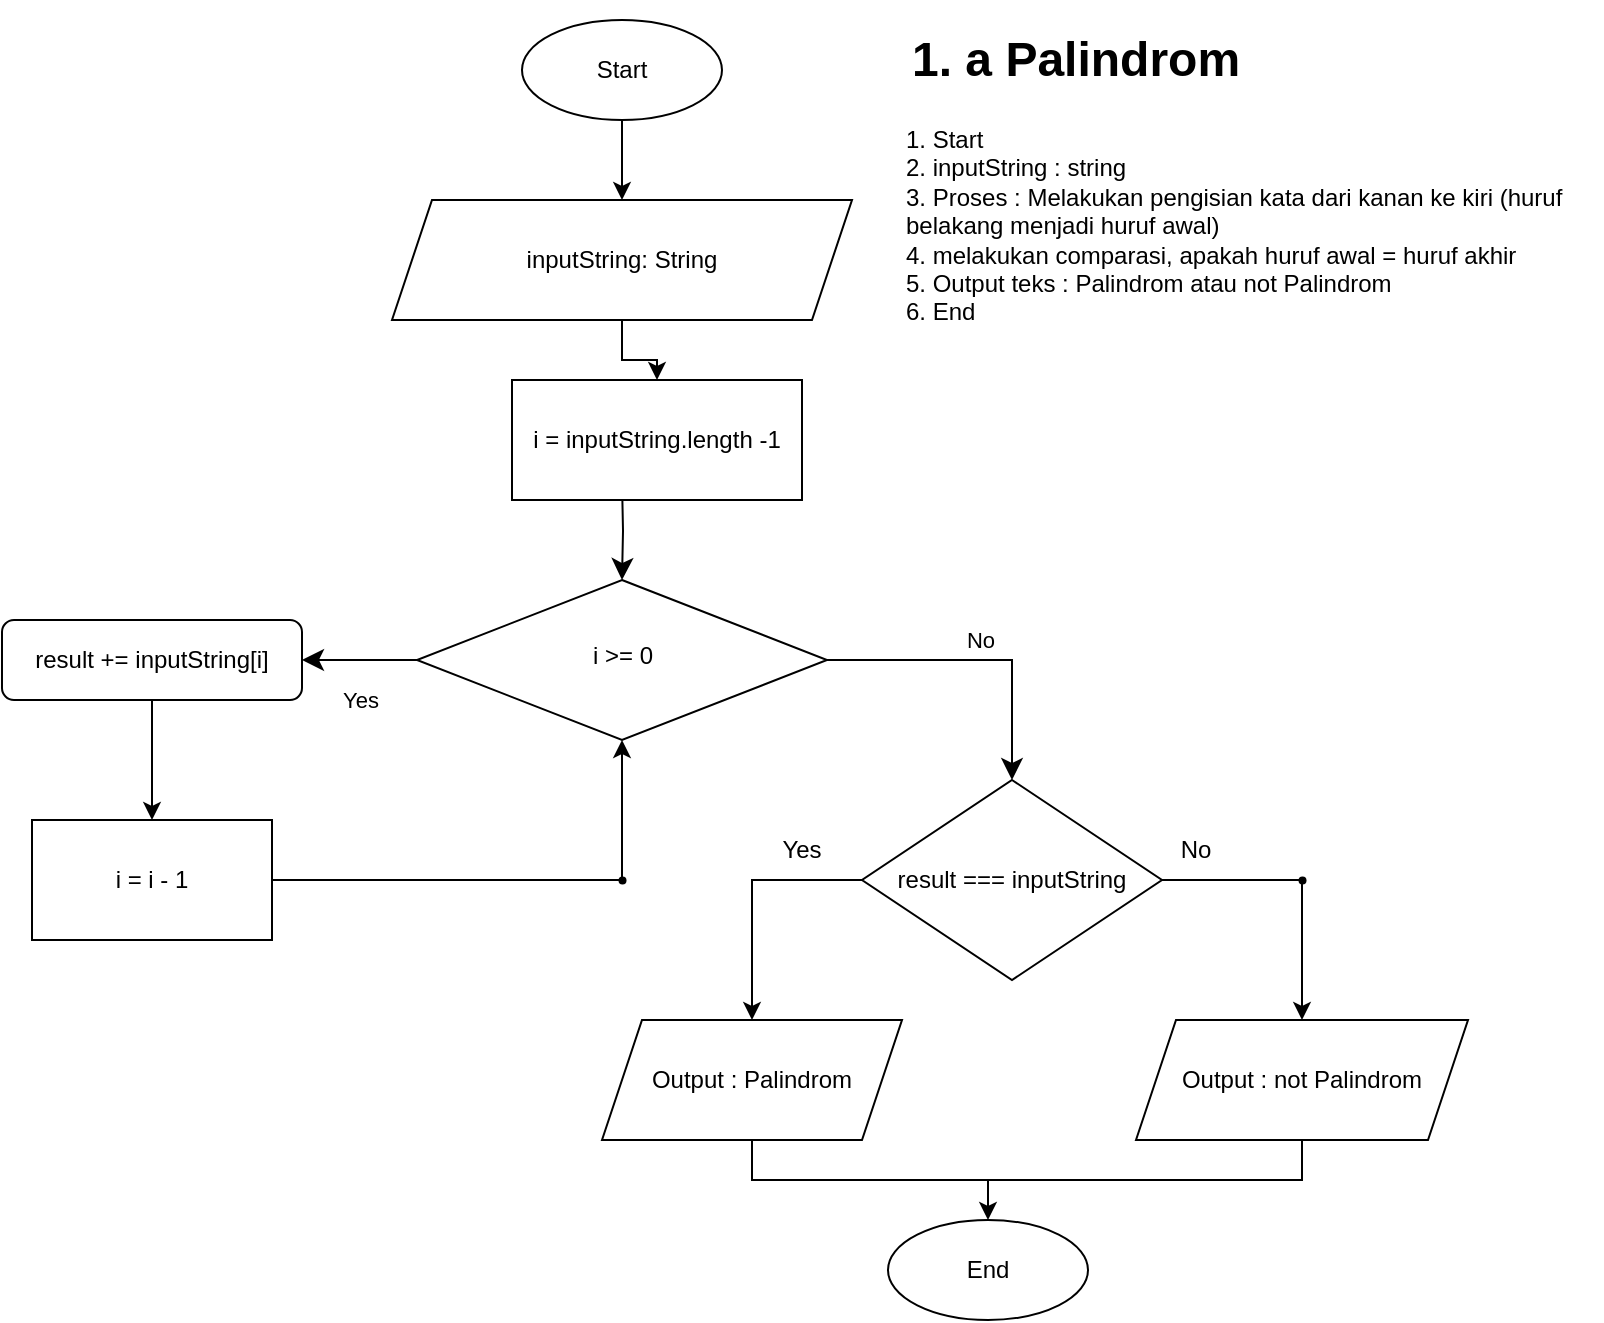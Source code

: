 <mxfile version="20.5.3" type="device"><diagram id="C5RBs43oDa-KdzZeNtuy" name="Page-1"><mxGraphModel dx="1935" dy="482" grid="1" gridSize="10" guides="1" tooltips="1" connect="1" arrows="1" fold="1" page="1" pageScale="1" pageWidth="827" pageHeight="1169" math="0" shadow="0"><root><mxCell id="WIyWlLk6GJQsqaUBKTNV-0"/><mxCell id="WIyWlLk6GJQsqaUBKTNV-1" parent="WIyWlLk6GJQsqaUBKTNV-0"/><mxCell id="WIyWlLk6GJQsqaUBKTNV-2" value="" style="rounded=0;html=1;jettySize=auto;orthogonalLoop=1;fontSize=11;endArrow=classic;endFill=1;endSize=8;strokeWidth=1;shadow=0;labelBackgroundColor=none;edgeStyle=orthogonalEdgeStyle;" parent="WIyWlLk6GJQsqaUBKTNV-1" target="WIyWlLk6GJQsqaUBKTNV-6" edge="1"><mxGeometry relative="1" as="geometry"><mxPoint x="220" y="250" as="sourcePoint"/></mxGeometry></mxCell><mxCell id="WIyWlLk6GJQsqaUBKTNV-4" value="Yes" style="rounded=0;html=1;jettySize=auto;orthogonalLoop=1;fontSize=11;endArrow=classic;endFill=1;endSize=8;strokeWidth=1;shadow=0;labelBackgroundColor=none;edgeStyle=orthogonalEdgeStyle;entryX=1;entryY=0.5;entryDx=0;entryDy=0;" parent="WIyWlLk6GJQsqaUBKTNV-1" source="WIyWlLk6GJQsqaUBKTNV-6" target="WIyWlLk6GJQsqaUBKTNV-12" edge="1"><mxGeometry y="20" relative="1" as="geometry"><mxPoint as="offset"/><mxPoint x="220" y="420" as="targetPoint"/></mxGeometry></mxCell><mxCell id="WIyWlLk6GJQsqaUBKTNV-5" value="No" style="edgeStyle=orthogonalEdgeStyle;rounded=0;html=1;jettySize=auto;orthogonalLoop=1;fontSize=11;endArrow=classic;endFill=1;endSize=8;strokeWidth=1;shadow=0;labelBackgroundColor=none;entryX=0.5;entryY=0;entryDx=0;entryDy=0;" parent="WIyWlLk6GJQsqaUBKTNV-1" source="WIyWlLk6GJQsqaUBKTNV-6" target="SZ1EG_lKAPdXvPGihFEw-21" edge="1"><mxGeometry y="10" relative="1" as="geometry"><mxPoint as="offset"/><mxPoint x="414" y="340" as="targetPoint"/></mxGeometry></mxCell><mxCell id="WIyWlLk6GJQsqaUBKTNV-6" value="i &amp;gt;= 0" style="rhombus;whiteSpace=wrap;html=1;shadow=0;fontFamily=Helvetica;fontSize=12;align=center;strokeWidth=1;spacing=6;spacingTop=-4;" parent="WIyWlLk6GJQsqaUBKTNV-1" vertex="1"><mxGeometry x="117.5" y="300" width="205" height="80" as="geometry"/></mxCell><mxCell id="SZ1EG_lKAPdXvPGihFEw-17" value="" style="edgeStyle=orthogonalEdgeStyle;rounded=0;orthogonalLoop=1;jettySize=auto;html=1;endArrow=classic;endFill=1;" parent="WIyWlLk6GJQsqaUBKTNV-1" source="WIyWlLk6GJQsqaUBKTNV-12" target="SZ1EG_lKAPdXvPGihFEw-16" edge="1"><mxGeometry relative="1" as="geometry"/></mxCell><mxCell id="WIyWlLk6GJQsqaUBKTNV-12" value="result += inputString[i]" style="rounded=1;whiteSpace=wrap;html=1;fontSize=12;glass=0;strokeWidth=1;shadow=0;" parent="WIyWlLk6GJQsqaUBKTNV-1" vertex="1"><mxGeometry x="-90" y="320" width="150" height="40" as="geometry"/></mxCell><mxCell id="SZ1EG_lKAPdXvPGihFEw-9" value="" style="edgeStyle=orthogonalEdgeStyle;rounded=0;orthogonalLoop=1;jettySize=auto;html=1;endArrow=classic;endFill=1;" parent="WIyWlLk6GJQsqaUBKTNV-1" source="SZ1EG_lKAPdXvPGihFEw-0" target="SZ1EG_lKAPdXvPGihFEw-2" edge="1"><mxGeometry relative="1" as="geometry"/></mxCell><mxCell id="SZ1EG_lKAPdXvPGihFEw-0" value="Start" style="ellipse;whiteSpace=wrap;html=1;" parent="WIyWlLk6GJQsqaUBKTNV-1" vertex="1"><mxGeometry x="170" y="20" width="100" height="50" as="geometry"/></mxCell><mxCell id="SZ1EG_lKAPdXvPGihFEw-1" value="i = inputString.length -1" style="rounded=0;whiteSpace=wrap;html=1;" parent="WIyWlLk6GJQsqaUBKTNV-1" vertex="1"><mxGeometry x="165" y="200" width="145" height="60" as="geometry"/></mxCell><mxCell id="SZ1EG_lKAPdXvPGihFEw-10" value="" style="edgeStyle=orthogonalEdgeStyle;rounded=0;orthogonalLoop=1;jettySize=auto;html=1;endArrow=classic;endFill=1;" parent="WIyWlLk6GJQsqaUBKTNV-1" source="SZ1EG_lKAPdXvPGihFEw-2" target="SZ1EG_lKAPdXvPGihFEw-1" edge="1"><mxGeometry relative="1" as="geometry"/></mxCell><mxCell id="SZ1EG_lKAPdXvPGihFEw-2" value="inputString: String" style="shape=parallelogram;perimeter=parallelogramPerimeter;whiteSpace=wrap;html=1;fixedSize=1;" parent="WIyWlLk6GJQsqaUBKTNV-1" vertex="1"><mxGeometry x="105" y="110" width="230" height="60" as="geometry"/></mxCell><mxCell id="SZ1EG_lKAPdXvPGihFEw-7" value="" style="edgeStyle=orthogonalEdgeStyle;rounded=0;orthogonalLoop=1;jettySize=auto;html=1;" parent="WIyWlLk6GJQsqaUBKTNV-1" source="SZ1EG_lKAPdXvPGihFEw-5" target="SZ1EG_lKAPdXvPGihFEw-6" edge="1"><mxGeometry relative="1" as="geometry"/></mxCell><mxCell id="SZ1EG_lKAPdXvPGihFEw-5" value="Output : Palindrom" style="shape=parallelogram;perimeter=parallelogramPerimeter;whiteSpace=wrap;html=1;fixedSize=1;" parent="WIyWlLk6GJQsqaUBKTNV-1" vertex="1"><mxGeometry x="210" y="520" width="150" height="60" as="geometry"/></mxCell><mxCell id="SZ1EG_lKAPdXvPGihFEw-6" value="End" style="ellipse;whiteSpace=wrap;html=1;" parent="WIyWlLk6GJQsqaUBKTNV-1" vertex="1"><mxGeometry x="353" y="620" width="100" height="50" as="geometry"/></mxCell><mxCell id="SZ1EG_lKAPdXvPGihFEw-12" value="&lt;div&gt;1. Start&lt;/div&gt;&lt;div&gt;2.&amp;nbsp;&lt;span style=&quot;text-align: center;&quot;&gt;inputString&amp;nbsp;&lt;/span&gt;: string&lt;/div&gt;&lt;div&gt;3. Proses : Melakukan pengisian kata dari kanan ke kiri (huruf belakang menjadi huruf awal)&lt;/div&gt;&lt;div&gt;4. melakukan comparasi, apakah huruf awal = huruf akhir&lt;/div&gt;&lt;div&gt;&lt;span style=&quot;background-color: initial;&quot;&gt;5. Output teks : Palindrom atau not Palindrom&lt;/span&gt;&lt;/div&gt;&lt;div&gt;6. End&lt;/div&gt;&lt;div&gt;&lt;br&gt;&lt;/div&gt;" style="text;html=1;strokeColor=none;fillColor=none;align=left;verticalAlign=middle;whiteSpace=wrap;rounded=0;" parent="WIyWlLk6GJQsqaUBKTNV-1" vertex="1"><mxGeometry x="360" y="50" width="350" height="160" as="geometry"/></mxCell><mxCell id="SZ1EG_lKAPdXvPGihFEw-13" value="&lt;h1&gt;1. a Palindrom&lt;/h1&gt;" style="text;html=1;strokeColor=none;fillColor=none;spacing=5;spacingTop=-20;whiteSpace=wrap;overflow=hidden;rounded=0;" parent="WIyWlLk6GJQsqaUBKTNV-1" vertex="1"><mxGeometry x="360" y="20" width="190" height="120" as="geometry"/></mxCell><mxCell id="SZ1EG_lKAPdXvPGihFEw-19" value="" style="edgeStyle=orthogonalEdgeStyle;rounded=0;orthogonalLoop=1;jettySize=auto;html=1;endArrow=none;endFill=0;" parent="WIyWlLk6GJQsqaUBKTNV-1" source="SZ1EG_lKAPdXvPGihFEw-16" target="SZ1EG_lKAPdXvPGihFEw-18" edge="1"><mxGeometry relative="1" as="geometry"/></mxCell><mxCell id="SZ1EG_lKAPdXvPGihFEw-16" value="i = i - 1" style="rounded=0;whiteSpace=wrap;html=1;" parent="WIyWlLk6GJQsqaUBKTNV-1" vertex="1"><mxGeometry x="-75" y="420" width="120" height="60" as="geometry"/></mxCell><mxCell id="SZ1EG_lKAPdXvPGihFEw-20" value="" style="edgeStyle=orthogonalEdgeStyle;rounded=0;orthogonalLoop=1;jettySize=auto;html=1;endArrow=classic;endFill=1;" parent="WIyWlLk6GJQsqaUBKTNV-1" source="SZ1EG_lKAPdXvPGihFEw-18" edge="1"><mxGeometry relative="1" as="geometry"><mxPoint x="220" y="380" as="targetPoint"/></mxGeometry></mxCell><mxCell id="SZ1EG_lKAPdXvPGihFEw-18" value="" style="shape=waypoint;sketch=0;size=6;pointerEvents=1;points=[];fillColor=default;resizable=0;rotatable=0;perimeter=centerPerimeter;snapToPoint=1;rounded=0;strokeWidth=0;" parent="WIyWlLk6GJQsqaUBKTNV-1" vertex="1"><mxGeometry x="200" y="430" width="40" height="40" as="geometry"/></mxCell><mxCell id="SZ1EG_lKAPdXvPGihFEw-23" value="" style="edgeStyle=orthogonalEdgeStyle;rounded=0;orthogonalLoop=1;jettySize=auto;html=1;endArrow=classic;endFill=1;entryX=0.5;entryY=0;entryDx=0;entryDy=0;exitX=0;exitY=0.5;exitDx=0;exitDy=0;" parent="WIyWlLk6GJQsqaUBKTNV-1" source="SZ1EG_lKAPdXvPGihFEw-21" target="SZ1EG_lKAPdXvPGihFEw-5" edge="1"><mxGeometry relative="1" as="geometry"/></mxCell><mxCell id="SZ1EG_lKAPdXvPGihFEw-25" value="" style="edgeStyle=orthogonalEdgeStyle;rounded=0;orthogonalLoop=1;jettySize=auto;html=1;endArrow=none;endFill=0;" parent="WIyWlLk6GJQsqaUBKTNV-1" source="SZ1EG_lKAPdXvPGihFEw-21" target="SZ1EG_lKAPdXvPGihFEw-24" edge="1"><mxGeometry relative="1" as="geometry"/></mxCell><mxCell id="SZ1EG_lKAPdXvPGihFEw-21" value="result === inputString" style="rhombus;whiteSpace=wrap;html=1;" parent="WIyWlLk6GJQsqaUBKTNV-1" vertex="1"><mxGeometry x="340" y="400" width="150" height="100" as="geometry"/></mxCell><mxCell id="SZ1EG_lKAPdXvPGihFEw-28" value="" style="edgeStyle=orthogonalEdgeStyle;rounded=0;orthogonalLoop=1;jettySize=auto;html=1;endArrow=none;endFill=0;" parent="WIyWlLk6GJQsqaUBKTNV-1" source="SZ1EG_lKAPdXvPGihFEw-22" edge="1"><mxGeometry relative="1" as="geometry"><mxPoint x="400" y="600" as="targetPoint"/><Array as="points"><mxPoint x="560" y="600"/></Array></mxGeometry></mxCell><mxCell id="SZ1EG_lKAPdXvPGihFEw-22" value="Output : not Palindrom" style="shape=parallelogram;perimeter=parallelogramPerimeter;whiteSpace=wrap;html=1;fixedSize=1;" parent="WIyWlLk6GJQsqaUBKTNV-1" vertex="1"><mxGeometry x="477" y="520" width="166" height="60" as="geometry"/></mxCell><mxCell id="SZ1EG_lKAPdXvPGihFEw-26" value="" style="edgeStyle=orthogonalEdgeStyle;rounded=0;orthogonalLoop=1;jettySize=auto;html=1;endArrow=classic;endFill=1;" parent="WIyWlLk6GJQsqaUBKTNV-1" source="SZ1EG_lKAPdXvPGihFEw-24" target="SZ1EG_lKAPdXvPGihFEw-22" edge="1"><mxGeometry relative="1" as="geometry"/></mxCell><mxCell id="SZ1EG_lKAPdXvPGihFEw-24" value="" style="shape=waypoint;sketch=0;size=6;pointerEvents=1;points=[];fillColor=default;resizable=0;rotatable=0;perimeter=centerPerimeter;snapToPoint=1;strokeWidth=0;" parent="WIyWlLk6GJQsqaUBKTNV-1" vertex="1"><mxGeometry x="540" y="430" width="40" height="40" as="geometry"/></mxCell><mxCell id="SZ1EG_lKAPdXvPGihFEw-33" value="Yes" style="text;html=1;strokeColor=none;fillColor=none;align=center;verticalAlign=middle;whiteSpace=wrap;rounded=0;" parent="WIyWlLk6GJQsqaUBKTNV-1" vertex="1"><mxGeometry x="280" y="420" width="60" height="30" as="geometry"/></mxCell><mxCell id="SZ1EG_lKAPdXvPGihFEw-34" value="No" style="text;html=1;strokeColor=none;fillColor=none;align=center;verticalAlign=middle;whiteSpace=wrap;rounded=0;" parent="WIyWlLk6GJQsqaUBKTNV-1" vertex="1"><mxGeometry x="477" y="420" width="60" height="30" as="geometry"/></mxCell></root></mxGraphModel></diagram></mxfile>
